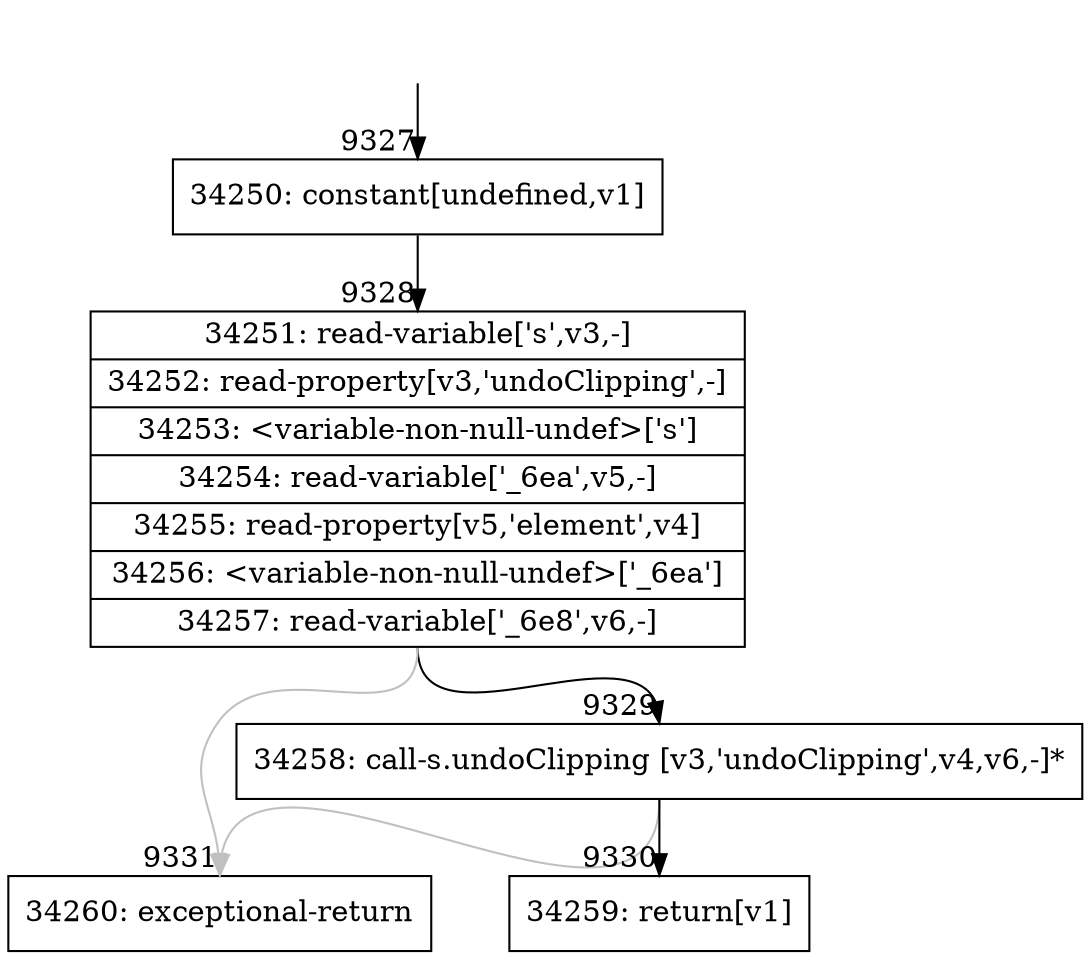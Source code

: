 digraph {
rankdir="TD"
BB_entry650[shape=none,label=""];
BB_entry650 -> BB9327 [tailport=s, headport=n, headlabel="    9327"]
BB9327 [shape=record label="{34250: constant[undefined,v1]}" ] 
BB9327 -> BB9328 [tailport=s, headport=n, headlabel="      9328"]
BB9328 [shape=record label="{34251: read-variable['s',v3,-]|34252: read-property[v3,'undoClipping',-]|34253: \<variable-non-null-undef\>['s']|34254: read-variable['_6ea',v5,-]|34255: read-property[v5,'element',v4]|34256: \<variable-non-null-undef\>['_6ea']|34257: read-variable['_6e8',v6,-]}" ] 
BB9328 -> BB9329 [tailport=s, headport=n, headlabel="      9329"]
BB9328 -> BB9331 [tailport=s, headport=n, color=gray, headlabel="      9331"]
BB9329 [shape=record label="{34258: call-s.undoClipping [v3,'undoClipping',v4,v6,-]*}" ] 
BB9329 -> BB9330 [tailport=s, headport=n, headlabel="      9330"]
BB9329 -> BB9331 [tailport=s, headport=n, color=gray]
BB9330 [shape=record label="{34259: return[v1]}" ] 
BB9331 [shape=record label="{34260: exceptional-return}" ] 
//#$~ 6636
}
